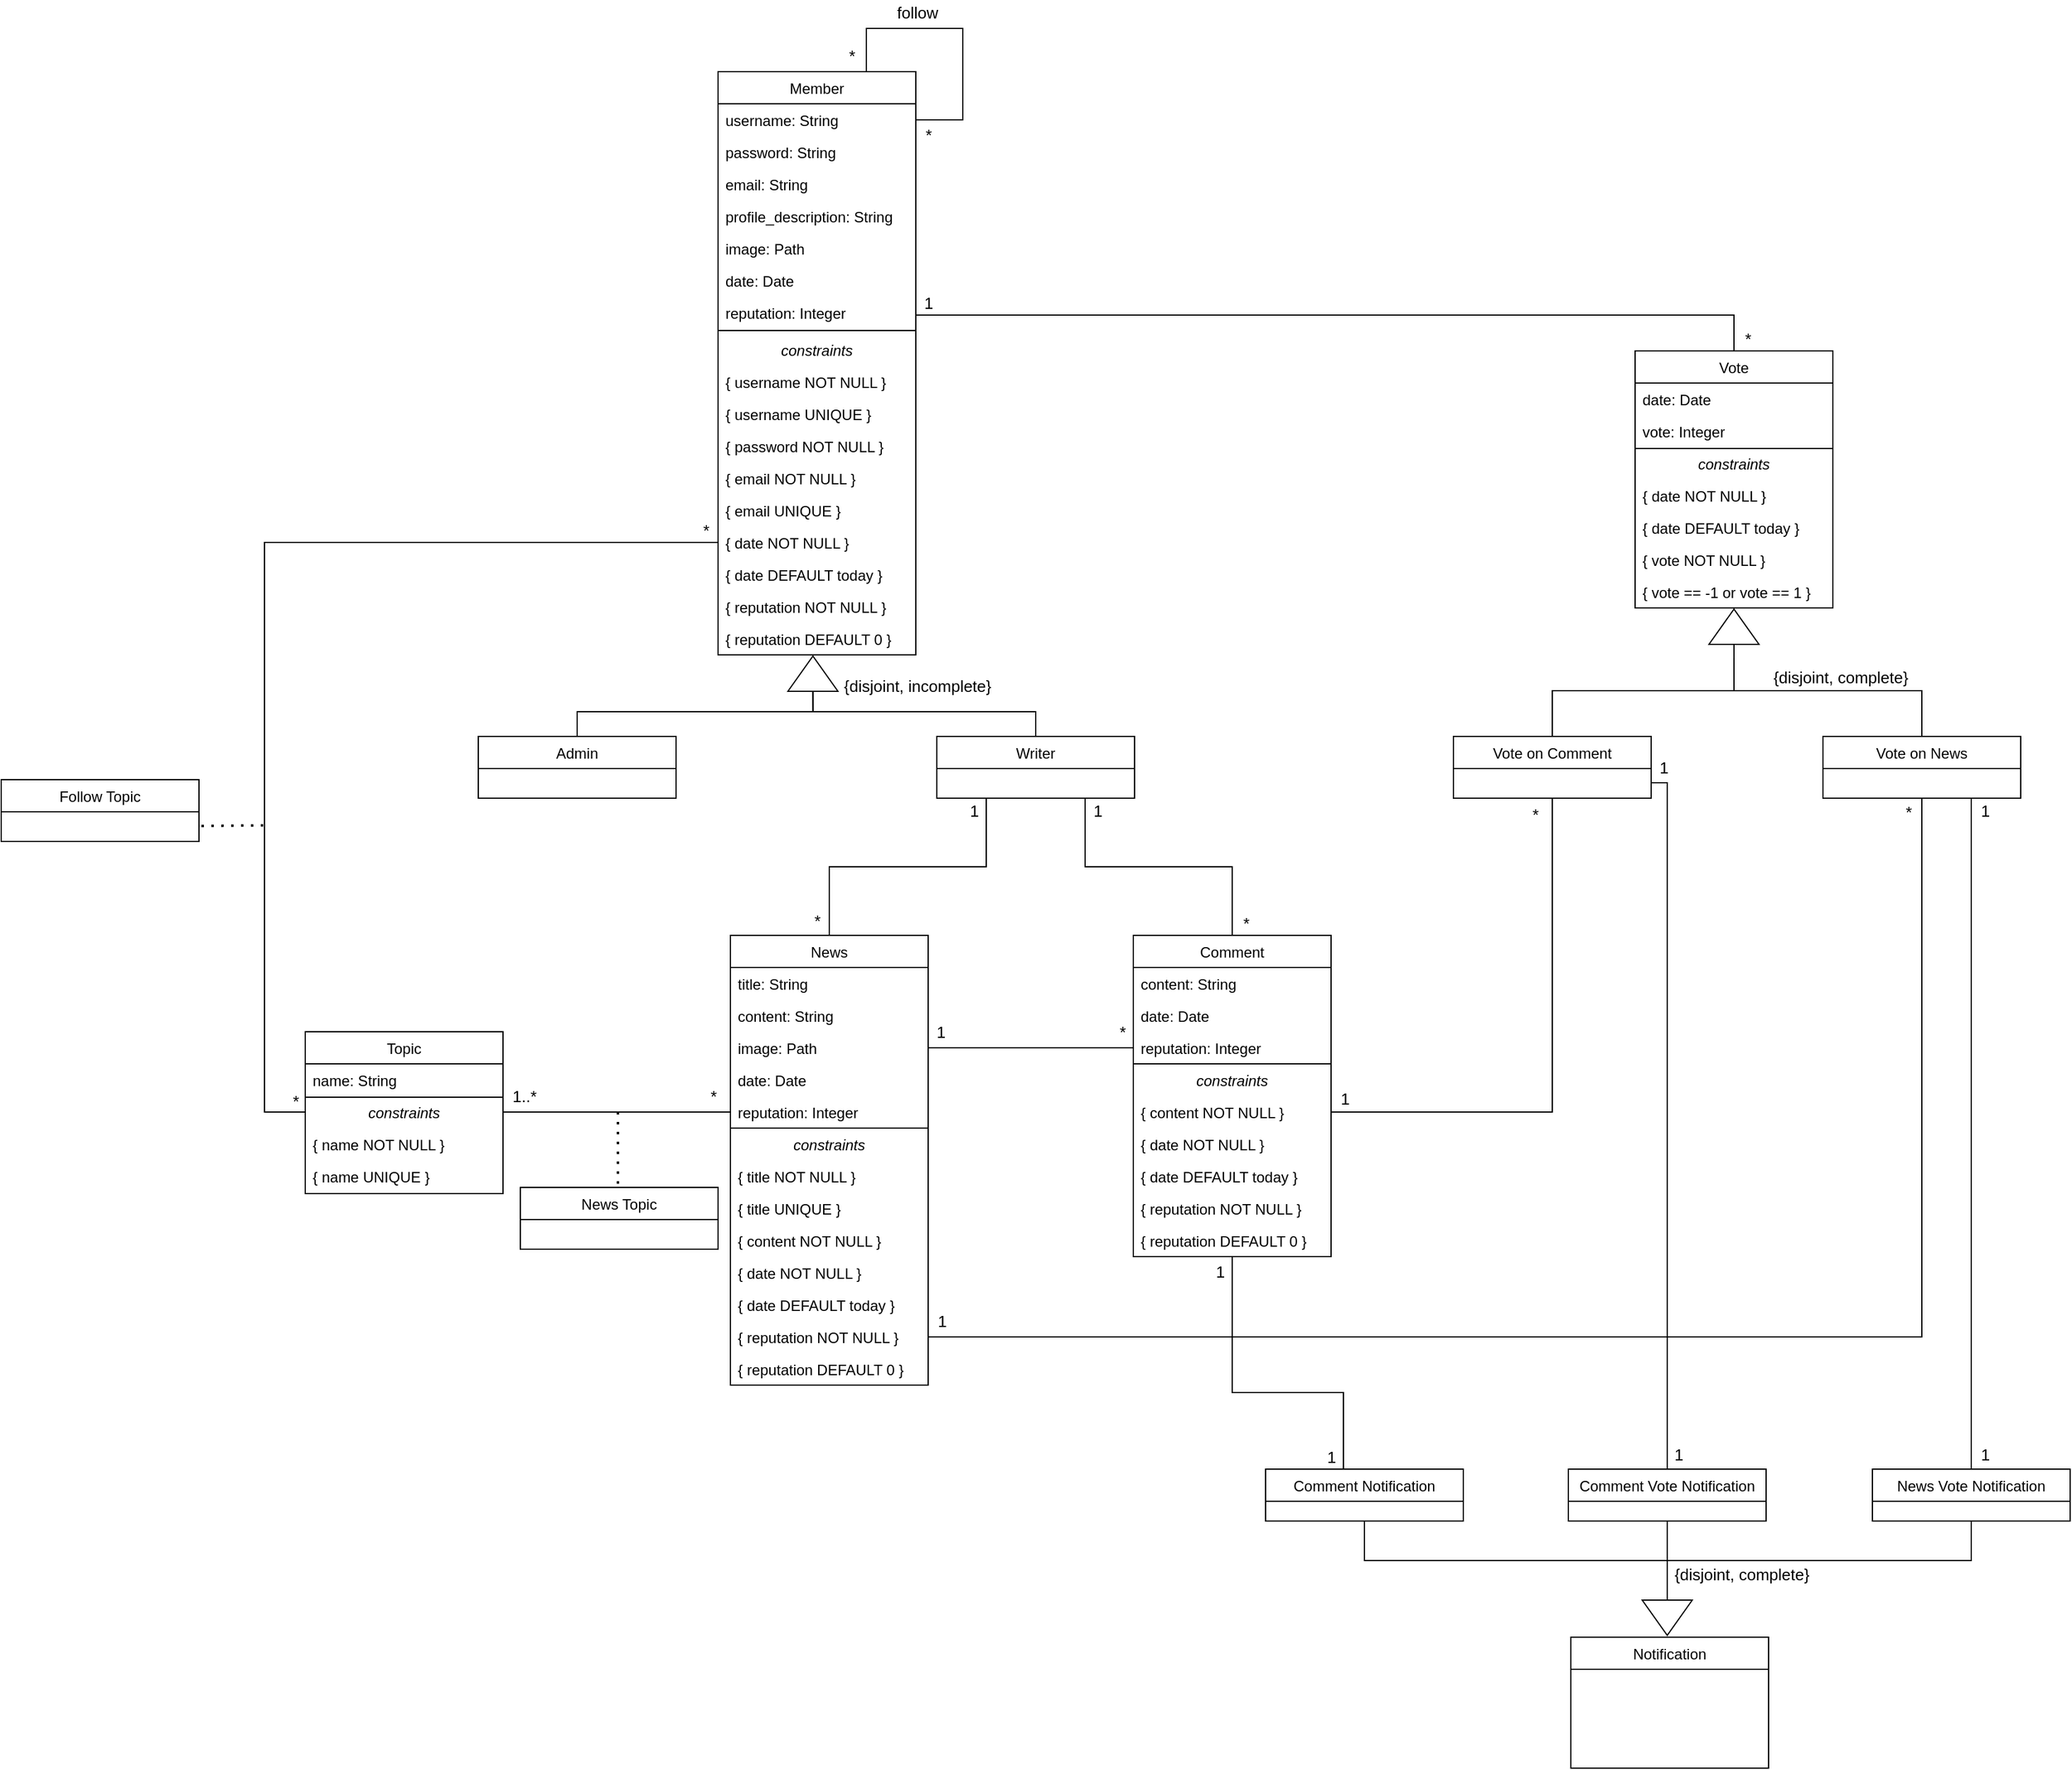 <mxfile version="15.8.7" type="device"><diagram id="C5RBs43oDa-KdzZeNtuy" name="Page-1"><mxGraphModel dx="1883" dy="1227" grid="0" gridSize="10" guides="1" tooltips="1" connect="1" arrows="1" fold="1" page="0" pageScale="1" pageWidth="827" pageHeight="1169" math="0" shadow="0"><root><mxCell id="WIyWlLk6GJQsqaUBKTNV-0"/><mxCell id="WIyWlLk6GJQsqaUBKTNV-1" parent="WIyWlLk6GJQsqaUBKTNV-0"/><mxCell id="EMIGe7IVR4AtZbtz9T7F-76" style="edgeStyle=orthogonalEdgeStyle;rounded=0;orthogonalLoop=1;jettySize=auto;html=1;entryX=0;entryY=0.5;entryDx=0;entryDy=0;fontSize=12;endArrow=none;endFill=0;exitX=1;exitY=0.5;exitDx=0;exitDy=0;" parent="WIyWlLk6GJQsqaUBKTNV-1" source="42" target="16" edge="1"><mxGeometry relative="1" as="geometry"/></mxCell><mxCell id="zkfFHV4jXpPFQw0GAbJ--6" value="News" style="swimlane;fontStyle=0;align=center;verticalAlign=top;childLayout=stackLayout;horizontal=1;startSize=26;horizontalStack=0;resizeParent=1;resizeLast=0;collapsible=1;marginBottom=0;rounded=0;shadow=0;strokeWidth=1;" parent="WIyWlLk6GJQsqaUBKTNV-1" vertex="1"><mxGeometry x="343" y="610" width="160" height="364" as="geometry"><mxRectangle x="130" y="380" width="160" height="26" as="alternateBounds"/></mxGeometry></mxCell><mxCell id="zkfFHV4jXpPFQw0GAbJ--7" value="title: String  " style="text;align=left;verticalAlign=top;spacingLeft=4;spacingRight=4;overflow=hidden;rotatable=0;points=[[0,0.5],[1,0.5]];portConstraint=eastwest;" parent="zkfFHV4jXpPFQw0GAbJ--6" vertex="1"><mxGeometry y="26" width="160" height="26" as="geometry"/></mxCell><mxCell id="35" value="content: String" style="text;align=left;verticalAlign=top;spacingLeft=4;spacingRight=4;overflow=hidden;rotatable=0;points=[[0,0.5],[1,0.5]];portConstraint=eastwest;rounded=0;shadow=0;html=0;" parent="zkfFHV4jXpPFQw0GAbJ--6" vertex="1"><mxGeometry y="52" width="160" height="26" as="geometry"/></mxCell><mxCell id="42" value="image: Path" style="text;align=left;verticalAlign=top;spacingLeft=4;spacingRight=4;overflow=hidden;rotatable=0;points=[[0,0.5],[1,0.5]];portConstraint=eastwest;rounded=0;shadow=0;html=0;" parent="zkfFHV4jXpPFQw0GAbJ--6" vertex="1"><mxGeometry y="78" width="160" height="26" as="geometry"/></mxCell><mxCell id="56" value="date: Date" style="text;align=left;verticalAlign=top;spacingLeft=4;spacingRight=4;overflow=hidden;rotatable=0;points=[[0,0.5],[1,0.5]];portConstraint=eastwest;rounded=0;shadow=0;html=0;" parent="zkfFHV4jXpPFQw0GAbJ--6" vertex="1"><mxGeometry y="104" width="160" height="26" as="geometry"/></mxCell><mxCell id="EMIGe7IVR4AtZbtz9T7F-78" value="reputation: Integer" style="text;align=left;verticalAlign=top;spacingLeft=4;spacingRight=4;overflow=hidden;rotatable=0;points=[[0,0.5],[1,0.5]];portConstraint=eastwest;rounded=0;shadow=0;html=0;" parent="zkfFHV4jXpPFQw0GAbJ--6" vertex="1"><mxGeometry y="130" width="160" height="26" as="geometry"/></mxCell><mxCell id="O-r6CoKj9KnV1ULViOBt-98" value="" style="endArrow=none;html=1;rounded=0;exitX=0.981;exitY=1.333;exitDx=0;exitDy=0;exitPerimeter=0;" parent="zkfFHV4jXpPFQw0GAbJ--6" edge="1"><mxGeometry width="50" height="50" relative="1" as="geometry"><mxPoint x="159.96" y="156" as="sourcePoint"/><mxPoint y="156.01" as="targetPoint"/></mxGeometry></mxCell><mxCell id="O-r6CoKj9KnV1ULViOBt-90" value="constraints" style="text;align=center;verticalAlign=top;spacingLeft=4;spacingRight=4;overflow=hidden;rotatable=0;points=[[0,0.5],[1,0.5]];portConstraint=eastwest;fontStyle=2" parent="zkfFHV4jXpPFQw0GAbJ--6" vertex="1"><mxGeometry y="156" width="160" height="26" as="geometry"/></mxCell><mxCell id="O-r6CoKj9KnV1ULViOBt-92" value="{ title NOT NULL }" style="text;align=left;verticalAlign=top;spacingLeft=4;spacingRight=4;overflow=hidden;rotatable=0;points=[[0,0.5],[1,0.5]];portConstraint=eastwest;" parent="zkfFHV4jXpPFQw0GAbJ--6" vertex="1"><mxGeometry y="182" width="160" height="26" as="geometry"/></mxCell><mxCell id="qIDtLMCzQYTJgWSDfrKI-78" value="{ title UNIQUE }" style="text;align=left;verticalAlign=top;spacingLeft=4;spacingRight=4;overflow=hidden;rotatable=0;points=[[0,0.5],[1,0.5]];portConstraint=eastwest;" parent="zkfFHV4jXpPFQw0GAbJ--6" vertex="1"><mxGeometry y="208" width="160" height="26" as="geometry"/></mxCell><mxCell id="O-r6CoKj9KnV1ULViOBt-93" value="{ content NOT NULL }" style="text;align=left;verticalAlign=top;spacingLeft=4;spacingRight=4;overflow=hidden;rotatable=0;points=[[0,0.5],[1,0.5]];portConstraint=eastwest;" parent="zkfFHV4jXpPFQw0GAbJ--6" vertex="1"><mxGeometry y="234" width="160" height="26" as="geometry"/></mxCell><mxCell id="O-r6CoKj9KnV1ULViOBt-94" value="{ date NOT NULL }" style="text;align=left;verticalAlign=top;spacingLeft=4;spacingRight=4;overflow=hidden;rotatable=0;points=[[0,0.5],[1,0.5]];portConstraint=eastwest;" parent="zkfFHV4jXpPFQw0GAbJ--6" vertex="1"><mxGeometry y="260" width="160" height="26" as="geometry"/></mxCell><mxCell id="O-r6CoKj9KnV1ULViOBt-95" value="{ date DEFAULT today }" style="text;align=left;verticalAlign=top;spacingLeft=4;spacingRight=4;overflow=hidden;rotatable=0;points=[[0,0.5],[1,0.5]];portConstraint=eastwest;" parent="zkfFHV4jXpPFQw0GAbJ--6" vertex="1"><mxGeometry y="286" width="160" height="26" as="geometry"/></mxCell><mxCell id="O-r6CoKj9KnV1ULViOBt-96" value="{ reputation NOT NULL }" style="text;align=left;verticalAlign=top;spacingLeft=4;spacingRight=4;overflow=hidden;rotatable=0;points=[[0,0.5],[1,0.5]];portConstraint=eastwest;" parent="zkfFHV4jXpPFQw0GAbJ--6" vertex="1"><mxGeometry y="312" width="160" height="26" as="geometry"/></mxCell><mxCell id="O-r6CoKj9KnV1ULViOBt-97" value="{ reputation DEFAULT 0 }" style="text;align=left;verticalAlign=top;spacingLeft=4;spacingRight=4;overflow=hidden;rotatable=0;points=[[0,0.5],[1,0.5]];portConstraint=eastwest;" parent="zkfFHV4jXpPFQw0GAbJ--6" vertex="1"><mxGeometry y="338" width="160" height="26" as="geometry"/></mxCell><mxCell id="zkfFHV4jXpPFQw0GAbJ--13" value="Topic" style="swimlane;fontStyle=0;align=center;verticalAlign=top;childLayout=stackLayout;horizontal=1;startSize=26;horizontalStack=0;resizeParent=1;resizeLast=0;collapsible=1;marginBottom=0;rounded=0;shadow=0;strokeWidth=1;" parent="WIyWlLk6GJQsqaUBKTNV-1" vertex="1"><mxGeometry x="-1" y="688" width="160" height="131" as="geometry"><mxRectangle x="340" y="380" width="170" height="26" as="alternateBounds"/></mxGeometry></mxCell><mxCell id="zkfFHV4jXpPFQw0GAbJ--14" value="name: String" style="text;align=left;verticalAlign=top;spacingLeft=4;spacingRight=4;overflow=hidden;rotatable=0;points=[[0,0.5],[1,0.5]];portConstraint=eastwest;" parent="zkfFHV4jXpPFQw0GAbJ--13" vertex="1"><mxGeometry y="26" width="160" height="26" as="geometry"/></mxCell><mxCell id="O-r6CoKj9KnV1ULViOBt-76" value="" style="endArrow=none;html=1;rounded=0;" parent="zkfFHV4jXpPFQw0GAbJ--13" edge="1"><mxGeometry width="50" height="50" relative="1" as="geometry"><mxPoint x="160" y="53" as="sourcePoint"/><mxPoint y="53" as="targetPoint"/></mxGeometry></mxCell><mxCell id="O-r6CoKj9KnV1ULViOBt-77" value="constraints" style="text;align=center;verticalAlign=top;spacingLeft=4;spacingRight=4;overflow=hidden;rotatable=0;points=[[0,0.5],[1,0.5]];portConstraint=eastwest;fontStyle=2" parent="zkfFHV4jXpPFQw0GAbJ--13" vertex="1"><mxGeometry y="52" width="160" height="26" as="geometry"/></mxCell><mxCell id="O-r6CoKj9KnV1ULViOBt-78" value="{ name NOT NULL }" style="text;align=left;verticalAlign=top;spacingLeft=4;spacingRight=4;overflow=hidden;rotatable=0;points=[[0,0.5],[1,0.5]];portConstraint=eastwest;" parent="zkfFHV4jXpPFQw0GAbJ--13" vertex="1"><mxGeometry y="78" width="160" height="26" as="geometry"/></mxCell><mxCell id="qIDtLMCzQYTJgWSDfrKI-77" value="{ name UNIQUE }" style="text;align=left;verticalAlign=top;spacingLeft=4;spacingRight=4;overflow=hidden;rotatable=0;points=[[0,0.5],[1,0.5]];portConstraint=eastwest;" parent="zkfFHV4jXpPFQw0GAbJ--13" vertex="1"><mxGeometry y="104" width="160" height="26" as="geometry"/></mxCell><mxCell id="mHGz08j5YOYmGPqh63OJ-71" style="edgeStyle=orthogonalEdgeStyle;rounded=0;orthogonalLoop=1;jettySize=auto;html=1;entryX=0.5;entryY=0;entryDx=0;entryDy=0;endArrow=none;endFill=0;endSize=10;" edge="1" parent="WIyWlLk6GJQsqaUBKTNV-1" source="zkfFHV4jXpPFQw0GAbJ--17" target="rFQBCW5_1jNLzhwpW3kk-74"><mxGeometry relative="1" as="geometry"><Array as="points"><mxPoint x="749" y="980"/><mxPoint x="839" y="980"/></Array></mxGeometry></mxCell><mxCell id="zkfFHV4jXpPFQw0GAbJ--17" value="Comment" style="swimlane;fontStyle=0;align=center;verticalAlign=top;childLayout=stackLayout;horizontal=1;startSize=26;horizontalStack=0;resizeParent=1;resizeLast=0;collapsible=1;marginBottom=0;rounded=0;shadow=0;strokeWidth=1;" parent="WIyWlLk6GJQsqaUBKTNV-1" vertex="1"><mxGeometry x="669" y="610" width="160" height="260" as="geometry"><mxRectangle x="550" y="140" width="160" height="26" as="alternateBounds"/></mxGeometry></mxCell><mxCell id="43" value="content: String" style="text;align=left;verticalAlign=top;spacingLeft=4;spacingRight=4;overflow=hidden;rotatable=0;points=[[0,0.5],[1,0.5]];portConstraint=eastwest;rounded=0;shadow=0;html=0;" parent="zkfFHV4jXpPFQw0GAbJ--17" vertex="1"><mxGeometry y="26" width="160" height="26" as="geometry"/></mxCell><mxCell id="57" value="date: Date" style="text;align=left;verticalAlign=top;spacingLeft=4;spacingRight=4;overflow=hidden;rotatable=0;points=[[0,0.5],[1,0.5]];portConstraint=eastwest;rounded=0;shadow=0;html=0;" parent="zkfFHV4jXpPFQw0GAbJ--17" vertex="1"><mxGeometry y="52" width="160" height="26" as="geometry"/></mxCell><mxCell id="16" value="reputation: Integer" style="text;align=left;verticalAlign=top;spacingLeft=4;spacingRight=4;overflow=hidden;rotatable=0;points=[[0,0.5],[1,0.5]];portConstraint=eastwest;rounded=0;shadow=0;html=0;" parent="zkfFHV4jXpPFQw0GAbJ--17" vertex="1"><mxGeometry y="78" width="160" height="26" as="geometry"/></mxCell><mxCell id="O-r6CoKj9KnV1ULViOBt-99" value="" style="endArrow=none;html=1;rounded=0;exitX=0.981;exitY=1.333;exitDx=0;exitDy=0;exitPerimeter=0;" parent="zkfFHV4jXpPFQw0GAbJ--17" edge="1"><mxGeometry width="50" height="50" relative="1" as="geometry"><mxPoint x="160" y="104" as="sourcePoint"/><mxPoint x="0.04" y="104.01" as="targetPoint"/></mxGeometry></mxCell><mxCell id="O-r6CoKj9KnV1ULViOBt-100" value="constraints" style="text;align=center;verticalAlign=top;spacingLeft=4;spacingRight=4;overflow=hidden;rotatable=0;points=[[0,0.5],[1,0.5]];portConstraint=eastwest;fontStyle=2" parent="zkfFHV4jXpPFQw0GAbJ--17" vertex="1"><mxGeometry y="104" width="160" height="26" as="geometry"/></mxCell><mxCell id="O-r6CoKj9KnV1ULViOBt-101" value="{ content NOT NULL }" style="text;align=left;verticalAlign=top;spacingLeft=4;spacingRight=4;overflow=hidden;rotatable=0;points=[[0,0.5],[1,0.5]];portConstraint=eastwest;" parent="zkfFHV4jXpPFQw0GAbJ--17" vertex="1"><mxGeometry y="130" width="160" height="26" as="geometry"/></mxCell><mxCell id="O-r6CoKj9KnV1ULViOBt-102" value="{ date NOT NULL }" style="text;align=left;verticalAlign=top;spacingLeft=4;spacingRight=4;overflow=hidden;rotatable=0;points=[[0,0.5],[1,0.5]];portConstraint=eastwest;" parent="zkfFHV4jXpPFQw0GAbJ--17" vertex="1"><mxGeometry y="156" width="160" height="26" as="geometry"/></mxCell><mxCell id="O-r6CoKj9KnV1ULViOBt-103" value="{ date DEFAULT today }" style="text;align=left;verticalAlign=top;spacingLeft=4;spacingRight=4;overflow=hidden;rotatable=0;points=[[0,0.5],[1,0.5]];portConstraint=eastwest;" parent="zkfFHV4jXpPFQw0GAbJ--17" vertex="1"><mxGeometry y="182" width="160" height="26" as="geometry"/></mxCell><mxCell id="O-r6CoKj9KnV1ULViOBt-104" value="{ reputation NOT NULL }" style="text;align=left;verticalAlign=top;spacingLeft=4;spacingRight=4;overflow=hidden;rotatable=0;points=[[0,0.5],[1,0.5]];portConstraint=eastwest;" parent="zkfFHV4jXpPFQw0GAbJ--17" vertex="1"><mxGeometry y="208" width="160" height="26" as="geometry"/></mxCell><mxCell id="O-r6CoKj9KnV1ULViOBt-105" value="{ reputation DEFAULT 0 }" style="text;align=left;verticalAlign=top;spacingLeft=4;spacingRight=4;overflow=hidden;rotatable=0;points=[[0,0.5],[1,0.5]];portConstraint=eastwest;" parent="zkfFHV4jXpPFQw0GAbJ--17" vertex="1"><mxGeometry y="234" width="160" height="26" as="geometry"/></mxCell><mxCell id="qIDtLMCzQYTJgWSDfrKI-81" style="edgeStyle=orthogonalEdgeStyle;rounded=0;orthogonalLoop=1;jettySize=auto;html=1;endArrow=none;endFill=0;endSize=10;exitX=0;exitY=0.5;exitDx=0;exitDy=0;entryX=0;entryY=0.5;entryDx=0;entryDy=0;" parent="WIyWlLk6GJQsqaUBKTNV-1" source="N9mMwYl34FmuEgvuY14o-112" target="O-r6CoKj9KnV1ULViOBt-77" edge="1"><mxGeometry relative="1" as="geometry"><mxPoint x="29" y="753" as="targetPoint"/><Array as="points"><mxPoint x="-34" y="292"/><mxPoint x="-34" y="753"/></Array></mxGeometry></mxCell><mxCell id="jcC6YEZUB09VH8ILEfJ_-75" style="edgeStyle=orthogonalEdgeStyle;rounded=0;orthogonalLoop=1;jettySize=auto;html=1;entryX=0.5;entryY=0;entryDx=0;entryDy=0;endArrow=none;endFill=0;endSize=10;exitX=1;exitY=0.5;exitDx=0;exitDy=0;" parent="WIyWlLk6GJQsqaUBKTNV-1" source="39" target="jcC6YEZUB09VH8ILEfJ_-76" edge="1"><mxGeometry relative="1" as="geometry"/></mxCell><mxCell id="w5eAnk9Hp9Jk1nHgpl-_-3" value="Member" style="swimlane;fontStyle=0;align=center;verticalAlign=top;childLayout=stackLayout;horizontal=1;startSize=26;horizontalStack=0;resizeParent=1;resizeLast=0;collapsible=1;marginBottom=0;rounded=0;shadow=0;strokeWidth=1;" parent="WIyWlLk6GJQsqaUBKTNV-1" vertex="1"><mxGeometry x="333" y="-89" width="160" height="472" as="geometry"><mxRectangle x="230" y="140" width="160" height="26" as="alternateBounds"/></mxGeometry></mxCell><mxCell id="w5eAnk9Hp9Jk1nHgpl-_-4" value="username: String" style="text;align=left;verticalAlign=top;spacingLeft=4;spacingRight=4;overflow=hidden;rotatable=0;points=[[0,0.5],[1,0.5]];portConstraint=eastwest;" parent="w5eAnk9Hp9Jk1nHgpl-_-3" vertex="1"><mxGeometry y="26" width="160" height="26" as="geometry"/></mxCell><mxCell id="w5eAnk9Hp9Jk1nHgpl-_-5" value="password: String" style="text;align=left;verticalAlign=top;spacingLeft=4;spacingRight=4;overflow=hidden;rotatable=0;points=[[0,0.5],[1,0.5]];portConstraint=eastwest;rounded=0;shadow=0;html=0;" parent="w5eAnk9Hp9Jk1nHgpl-_-3" vertex="1"><mxGeometry y="52" width="160" height="26" as="geometry"/></mxCell><mxCell id="36" value="email: String" style="text;align=left;verticalAlign=top;spacingLeft=4;spacingRight=4;overflow=hidden;rotatable=0;points=[[0,0.5],[1,0.5]];portConstraint=eastwest;rounded=0;shadow=0;html=0;" parent="w5eAnk9Hp9Jk1nHgpl-_-3" vertex="1"><mxGeometry y="78" width="160" height="26" as="geometry"/></mxCell><mxCell id="38" value="profile_description: String" style="text;align=left;verticalAlign=top;spacingLeft=4;spacingRight=4;overflow=hidden;rotatable=0;points=[[0,0.5],[1,0.5]];portConstraint=eastwest;rounded=0;shadow=0;html=0;" parent="w5eAnk9Hp9Jk1nHgpl-_-3" vertex="1"><mxGeometry y="104" width="160" height="26" as="geometry"/></mxCell><mxCell id="N9mMwYl34FmuEgvuY14o-110" value="image: Path" style="text;align=left;verticalAlign=top;spacingLeft=4;spacingRight=4;overflow=hidden;rotatable=0;points=[[0,0.5],[1,0.5]];portConstraint=eastwest;rounded=0;shadow=0;html=0;" parent="w5eAnk9Hp9Jk1nHgpl-_-3" vertex="1"><mxGeometry y="130" width="160" height="26" as="geometry"/></mxCell><mxCell id="N9mMwYl34FmuEgvuY14o-111" value="date: Date" style="text;align=left;verticalAlign=top;spacingLeft=4;spacingRight=4;overflow=hidden;rotatable=0;points=[[0,0.5],[1,0.5]];portConstraint=eastwest;rounded=0;shadow=0;html=0;" parent="w5eAnk9Hp9Jk1nHgpl-_-3" vertex="1"><mxGeometry y="156" width="160" height="26" as="geometry"/></mxCell><mxCell id="39" value="reputation: Integer" style="text;align=left;verticalAlign=top;spacingLeft=4;spacingRight=4;overflow=hidden;rotatable=0;points=[[0,0.5],[1,0.5]];portConstraint=eastwest;rounded=0;shadow=0;html=0;" parent="w5eAnk9Hp9Jk1nHgpl-_-3" vertex="1"><mxGeometry y="182" width="160" height="30" as="geometry"/></mxCell><mxCell id="O-r6CoKj9KnV1ULViOBt-79" value="" style="endArrow=none;html=1;rounded=0;exitX=0.981;exitY=1.333;exitDx=0;exitDy=0;exitPerimeter=0;" parent="w5eAnk9Hp9Jk1nHgpl-_-3" edge="1"><mxGeometry width="50" height="50" relative="1" as="geometry"><mxPoint x="160.0" y="209.5" as="sourcePoint"/><mxPoint x="0.04" y="209.51" as="targetPoint"/></mxGeometry></mxCell><mxCell id="O-r6CoKj9KnV1ULViOBt-81" value="constraints" style="text;align=center;verticalAlign=top;spacingLeft=4;spacingRight=4;overflow=hidden;rotatable=0;points=[[0,0.5],[1,0.5]];portConstraint=eastwest;fontStyle=2" parent="w5eAnk9Hp9Jk1nHgpl-_-3" vertex="1"><mxGeometry y="212" width="160" height="26" as="geometry"/></mxCell><mxCell id="O-r6CoKj9KnV1ULViOBt-82" value="{ username NOT NULL }" style="text;align=left;verticalAlign=top;spacingLeft=4;spacingRight=4;overflow=hidden;rotatable=0;points=[[0,0.5],[1,0.5]];portConstraint=eastwest;" parent="w5eAnk9Hp9Jk1nHgpl-_-3" vertex="1"><mxGeometry y="238" width="160" height="26" as="geometry"/></mxCell><mxCell id="qIDtLMCzQYTJgWSDfrKI-75" value="{ username UNIQUE }" style="text;align=left;verticalAlign=top;spacingLeft=4;spacingRight=4;overflow=hidden;rotatable=0;points=[[0,0.5],[1,0.5]];portConstraint=eastwest;" parent="w5eAnk9Hp9Jk1nHgpl-_-3" vertex="1"><mxGeometry y="264" width="160" height="26" as="geometry"/></mxCell><mxCell id="O-r6CoKj9KnV1ULViOBt-83" value="{ password NOT NULL }" style="text;align=left;verticalAlign=top;spacingLeft=4;spacingRight=4;overflow=hidden;rotatable=0;points=[[0,0.5],[1,0.5]];portConstraint=eastwest;" parent="w5eAnk9Hp9Jk1nHgpl-_-3" vertex="1"><mxGeometry y="290" width="160" height="26" as="geometry"/></mxCell><mxCell id="O-r6CoKj9KnV1ULViOBt-84" value="{ email NOT NULL }" style="text;align=left;verticalAlign=top;spacingLeft=4;spacingRight=4;overflow=hidden;rotatable=0;points=[[0,0.5],[1,0.5]];portConstraint=eastwest;" parent="w5eAnk9Hp9Jk1nHgpl-_-3" vertex="1"><mxGeometry y="316" width="160" height="26" as="geometry"/></mxCell><mxCell id="qIDtLMCzQYTJgWSDfrKI-76" value="{ email UNIQUE }" style="text;align=left;verticalAlign=top;spacingLeft=4;spacingRight=4;overflow=hidden;rotatable=0;points=[[0,0.5],[1,0.5]];portConstraint=eastwest;" parent="w5eAnk9Hp9Jk1nHgpl-_-3" vertex="1"><mxGeometry y="342" width="160" height="26" as="geometry"/></mxCell><mxCell id="N9mMwYl34FmuEgvuY14o-112" value="{ date NOT NULL }" style="text;align=left;verticalAlign=top;spacingLeft=4;spacingRight=4;overflow=hidden;rotatable=0;points=[[0,0.5],[1,0.5]];portConstraint=eastwest;" parent="w5eAnk9Hp9Jk1nHgpl-_-3" vertex="1"><mxGeometry y="368" width="160" height="26" as="geometry"/></mxCell><mxCell id="N9mMwYl34FmuEgvuY14o-113" value="{ date DEFAULT today }" style="text;align=left;verticalAlign=top;spacingLeft=4;spacingRight=4;overflow=hidden;rotatable=0;points=[[0,0.5],[1,0.5]];portConstraint=eastwest;" parent="w5eAnk9Hp9Jk1nHgpl-_-3" vertex="1"><mxGeometry y="394" width="160" height="26" as="geometry"/></mxCell><mxCell id="O-r6CoKj9KnV1ULViOBt-85" value="{ reputation NOT NULL }" style="text;align=left;verticalAlign=top;spacingLeft=4;spacingRight=4;overflow=hidden;rotatable=0;points=[[0,0.5],[1,0.5]];portConstraint=eastwest;" parent="w5eAnk9Hp9Jk1nHgpl-_-3" vertex="1"><mxGeometry y="420" width="160" height="26" as="geometry"/></mxCell><mxCell id="O-r6CoKj9KnV1ULViOBt-88" value="{ reputation DEFAULT 0 }" style="text;align=left;verticalAlign=top;spacingLeft=4;spacingRight=4;overflow=hidden;rotatable=0;points=[[0,0.5],[1,0.5]];portConstraint=eastwest;" parent="w5eAnk9Hp9Jk1nHgpl-_-3" vertex="1"><mxGeometry y="446" width="160" height="26" as="geometry"/></mxCell><mxCell id="qIDtLMCzQYTJgWSDfrKI-86" style="edgeStyle=orthogonalEdgeStyle;rounded=0;orthogonalLoop=1;jettySize=auto;html=1;endArrow=none;endFill=0;endSize=10;entryX=0.75;entryY=0;entryDx=0;entryDy=0;exitX=1;exitY=0.5;exitDx=0;exitDy=0;" parent="w5eAnk9Hp9Jk1nHgpl-_-3" source="w5eAnk9Hp9Jk1nHgpl-_-4" target="w5eAnk9Hp9Jk1nHgpl-_-3" edge="1"><mxGeometry relative="1" as="geometry"><mxPoint x="161" y="59.2" as="targetPoint"/><Array as="points"><mxPoint x="198" y="39"/><mxPoint x="198" y="-35"/><mxPoint x="120" y="-35"/></Array></mxGeometry></mxCell><mxCell id="EMIGe7IVR4AtZbtz9T7F-80" style="edgeStyle=orthogonalEdgeStyle;rounded=0;orthogonalLoop=1;jettySize=auto;html=1;entryX=0;entryY=0.5;entryDx=0;entryDy=0;fontSize=13;endArrow=none;endFill=0;exitX=0.5;exitY=0;exitDx=0;exitDy=0;" parent="WIyWlLk6GJQsqaUBKTNV-1" source="17" target="EMIGe7IVR4AtZbtz9T7F-79" edge="1"><mxGeometry relative="1" as="geometry"><Array as="points"><mxPoint x="219" y="429"/><mxPoint x="410" y="429"/></Array></mxGeometry></mxCell><mxCell id="17" value="Admin" style="swimlane;fontStyle=0;align=center;verticalAlign=top;childLayout=stackLayout;horizontal=1;startSize=26;horizontalStack=0;resizeParent=1;resizeLast=0;collapsible=1;marginBottom=0;rounded=0;shadow=0;strokeWidth=1;" parent="WIyWlLk6GJQsqaUBKTNV-1" vertex="1"><mxGeometry x="139" y="449" width="160" height="50" as="geometry"><mxRectangle x="230" y="140" width="160" height="26" as="alternateBounds"/></mxGeometry></mxCell><mxCell id="26" style="edgeStyle=orthogonalEdgeStyle;rounded=0;orthogonalLoop=1;jettySize=auto;html=1;exitX=0.25;exitY=1;exitDx=0;exitDy=0;entryX=0.5;entryY=0;entryDx=0;entryDy=0;endArrow=none;endFill=0;" parent="WIyWlLk6GJQsqaUBKTNV-1" source="21" target="zkfFHV4jXpPFQw0GAbJ--6" edge="1"><mxGeometry relative="1" as="geometry"/></mxCell><mxCell id="29" style="edgeStyle=orthogonalEdgeStyle;rounded=0;orthogonalLoop=1;jettySize=auto;html=1;exitX=0.75;exitY=1;exitDx=0;exitDy=0;entryX=0.5;entryY=0;entryDx=0;entryDy=0;endArrow=none;endFill=0;endSize=10;" parent="WIyWlLk6GJQsqaUBKTNV-1" source="21" target="zkfFHV4jXpPFQw0GAbJ--17" edge="1"><mxGeometry relative="1" as="geometry"/></mxCell><mxCell id="EMIGe7IVR4AtZbtz9T7F-81" style="edgeStyle=orthogonalEdgeStyle;rounded=0;orthogonalLoop=1;jettySize=auto;html=1;entryX=0;entryY=0.5;entryDx=0;entryDy=0;fontSize=13;endArrow=none;endFill=0;exitX=0.5;exitY=0;exitDx=0;exitDy=0;" parent="WIyWlLk6GJQsqaUBKTNV-1" source="21" target="EMIGe7IVR4AtZbtz9T7F-79" edge="1"><mxGeometry relative="1" as="geometry"><Array as="points"><mxPoint x="590" y="429"/><mxPoint x="410" y="429"/></Array></mxGeometry></mxCell><mxCell id="21" value="Writer" style="swimlane;fontStyle=0;align=center;verticalAlign=top;childLayout=stackLayout;horizontal=1;startSize=26;horizontalStack=0;resizeParent=1;resizeLast=0;collapsible=1;marginBottom=0;rounded=0;shadow=0;strokeWidth=1;" parent="WIyWlLk6GJQsqaUBKTNV-1" vertex="1"><mxGeometry x="510" y="449" width="160" height="50" as="geometry"><mxRectangle x="230" y="140" width="160" height="26" as="alternateBounds"/></mxGeometry></mxCell><mxCell id="31" style="edgeStyle=orthogonalEdgeStyle;rounded=0;orthogonalLoop=1;jettySize=auto;html=1;endArrow=none;endFill=0;endSize=10;entryX=0;entryY=0.5;entryDx=0;entryDy=0;exitX=1;exitY=0.5;exitDx=0;exitDy=0;" parent="WIyWlLk6GJQsqaUBKTNV-1" source="O-r6CoKj9KnV1ULViOBt-77" target="EMIGe7IVR4AtZbtz9T7F-78" edge="1"><mxGeometry relative="1" as="geometry"><mxPoint x="343" y="738" as="targetPoint"/><Array as="points"><mxPoint x="189" y="753"/></Array><mxPoint x="189" y="753" as="sourcePoint"/></mxGeometry></mxCell><mxCell id="44" value="&lt;font style=&quot;font-size: 13px;&quot;&gt;1&lt;/font&gt;" style="text;html=1;align=center;verticalAlign=middle;resizable=0;points=[];autosize=1;strokeColor=none;fontSize=13;" parent="WIyWlLk6GJQsqaUBKTNV-1" vertex="1"><mxGeometry x="630" y="499" width="20" height="20" as="geometry"/></mxCell><mxCell id="60" value="&lt;font style=&quot;font-size: 13px;&quot;&gt;*&lt;/font&gt;" style="text;html=1;align=center;verticalAlign=middle;resizable=0;points=[];autosize=1;strokeColor=none;fontSize=13;" parent="WIyWlLk6GJQsqaUBKTNV-1" vertex="1"><mxGeometry x="319" y="730" width="20" height="20" as="geometry"/></mxCell><mxCell id="61" value="&lt;font style=&quot;font-size: 13px;&quot;&gt;1..*&lt;/font&gt;" style="text;html=1;align=center;verticalAlign=middle;resizable=0;points=[];autosize=1;strokeColor=none;fontSize=13;" parent="WIyWlLk6GJQsqaUBKTNV-1" vertex="1"><mxGeometry x="161" y="730" width="30" height="20" as="geometry"/></mxCell><mxCell id="62" value="&lt;font style=&quot;font-size: 13px&quot;&gt;*&lt;/font&gt;" style="text;html=1;align=center;verticalAlign=middle;resizable=0;points=[];autosize=1;strokeColor=none;" parent="WIyWlLk6GJQsqaUBKTNV-1" vertex="1"><mxGeometry x="403" y="588" width="20" height="20" as="geometry"/></mxCell><mxCell id="63" value="&lt;font style=&quot;font-size: 13px;&quot;&gt;1&lt;/font&gt;" style="text;html=1;align=center;verticalAlign=middle;resizable=0;points=[];autosize=1;strokeColor=none;fontSize=13;" parent="WIyWlLk6GJQsqaUBKTNV-1" vertex="1"><mxGeometry x="530" y="499" width="20" height="20" as="geometry"/></mxCell><mxCell id="64" value="&lt;span style=&quot;font-size: 13px;&quot;&gt;*&lt;/span&gt;" style="text;html=1;align=center;verticalAlign=middle;resizable=0;points=[];autosize=1;strokeColor=none;fontSize=13;" parent="WIyWlLk6GJQsqaUBKTNV-1" vertex="1"><mxGeometry x="750" y="590" width="20" height="20" as="geometry"/></mxCell><mxCell id="70" value="&lt;font style=&quot;font-size: 13px;&quot;&gt;1&lt;/font&gt;" style="text;html=1;align=center;verticalAlign=middle;resizable=0;points=[];autosize=1;strokeColor=none;fontSize=13;" parent="WIyWlLk6GJQsqaUBKTNV-1" vertex="1"><mxGeometry x="503" y="678" width="20" height="20" as="geometry"/></mxCell><mxCell id="71" value="&lt;font style=&quot;font-size: 13px;&quot;&gt;*&lt;/font&gt;" style="text;html=1;align=center;verticalAlign=middle;resizable=0;points=[];autosize=1;strokeColor=none;fontSize=13;" parent="WIyWlLk6GJQsqaUBKTNV-1" vertex="1"><mxGeometry x="650" y="678" width="20" height="20" as="geometry"/></mxCell><mxCell id="EMIGe7IVR4AtZbtz9T7F-79" value="" style="triangle;whiteSpace=wrap;html=1;fontSize=13;rotation=-90;" parent="WIyWlLk6GJQsqaUBKTNV-1" vertex="1"><mxGeometry x="395.5" y="378" width="28.5" height="40.5" as="geometry"/></mxCell><mxCell id="EMIGe7IVR4AtZbtz9T7F-82" value="{disjoint, incomplete}" style="text;html=1;align=center;verticalAlign=middle;resizable=0;points=[];autosize=1;strokeColor=none;fillColor=none;fontSize=13;" parent="WIyWlLk6GJQsqaUBKTNV-1" vertex="1"><mxGeometry x="429" y="397.5" width="129" height="20" as="geometry"/></mxCell><mxCell id="jcC6YEZUB09VH8ILEfJ_-88" style="edgeStyle=orthogonalEdgeStyle;rounded=0;orthogonalLoop=1;jettySize=auto;html=1;entryX=1;entryY=0.5;entryDx=0;entryDy=0;endArrow=none;endFill=0;endSize=10;" parent="WIyWlLk6GJQsqaUBKTNV-1" source="N9mMwYl34FmuEgvuY14o-79" target="O-r6CoKj9KnV1ULViOBt-96" edge="1"><mxGeometry relative="1" as="geometry"/></mxCell><mxCell id="mHGz08j5YOYmGPqh63OJ-72" style="edgeStyle=orthogonalEdgeStyle;rounded=0;orthogonalLoop=1;jettySize=auto;html=1;entryX=0.5;entryY=0;entryDx=0;entryDy=0;endArrow=none;endFill=0;endSize=10;exitX=0.75;exitY=1;exitDx=0;exitDy=0;" edge="1" parent="WIyWlLk6GJQsqaUBKTNV-1" source="N9mMwYl34FmuEgvuY14o-79" target="rFQBCW5_1jNLzhwpW3kk-75"><mxGeometry relative="1" as="geometry"/></mxCell><mxCell id="N9mMwYl34FmuEgvuY14o-79" value="Vote on News" style="swimlane;fontStyle=0;align=center;verticalAlign=top;childLayout=stackLayout;horizontal=1;startSize=26;horizontalStack=0;resizeParent=1;resizeLast=0;collapsible=1;marginBottom=0;rounded=0;shadow=0;strokeWidth=1;" parent="WIyWlLk6GJQsqaUBKTNV-1" vertex="1"><mxGeometry x="1227" y="449" width="160" height="50" as="geometry"><mxRectangle x="550" y="140" width="160" height="26" as="alternateBounds"/></mxGeometry></mxCell><mxCell id="N9mMwYl34FmuEgvuY14o-91" value="&lt;span style=&quot;font-size: 13px&quot;&gt;1&lt;/span&gt;" style="text;html=1;align=center;verticalAlign=middle;resizable=0;points=[];autosize=1;strokeColor=none;fontSize=13;" parent="WIyWlLk6GJQsqaUBKTNV-1" vertex="1"><mxGeometry x="494.5" y="88" width="17" height="20" as="geometry"/></mxCell><mxCell id="N9mMwYl34FmuEgvuY14o-92" value="&lt;span style=&quot;font-size: 13px&quot;&gt;1&lt;/span&gt;" style="text;html=1;align=center;verticalAlign=middle;resizable=0;points=[];autosize=1;strokeColor=none;fontSize=13;" parent="WIyWlLk6GJQsqaUBKTNV-1" vertex="1"><mxGeometry x="831" y="732" width="17" height="20" as="geometry"/></mxCell><mxCell id="N9mMwYl34FmuEgvuY14o-95" value="&lt;span style=&quot;font-size: 13px&quot;&gt;1&lt;/span&gt;" style="text;html=1;align=center;verticalAlign=middle;resizable=0;points=[];autosize=1;strokeColor=none;fontSize=13;" parent="WIyWlLk6GJQsqaUBKTNV-1" vertex="1"><mxGeometry x="505" y="912" width="17" height="20" as="geometry"/></mxCell><mxCell id="jcC6YEZUB09VH8ILEfJ_-87" style="edgeStyle=orthogonalEdgeStyle;rounded=0;orthogonalLoop=1;jettySize=auto;html=1;endArrow=none;endFill=0;endSize=10;entryX=1;entryY=0.5;entryDx=0;entryDy=0;" parent="WIyWlLk6GJQsqaUBKTNV-1" source="N9mMwYl34FmuEgvuY14o-96" target="O-r6CoKj9KnV1ULViOBt-101" edge="1"><mxGeometry relative="1" as="geometry"><mxPoint x="869" y="730" as="targetPoint"/></mxGeometry></mxCell><mxCell id="mHGz08j5YOYmGPqh63OJ-73" style="edgeStyle=orthogonalEdgeStyle;rounded=0;orthogonalLoop=1;jettySize=auto;html=1;entryX=0.5;entryY=0;entryDx=0;entryDy=0;endArrow=none;endFill=0;endSize=10;exitX=1;exitY=0.75;exitDx=0;exitDy=0;" edge="1" parent="WIyWlLk6GJQsqaUBKTNV-1" source="N9mMwYl34FmuEgvuY14o-96" target="rFQBCW5_1jNLzhwpW3kk-76"><mxGeometry relative="1" as="geometry"><Array as="points"><mxPoint x="1101" y="486"/></Array></mxGeometry></mxCell><mxCell id="N9mMwYl34FmuEgvuY14o-96" value="Vote on Comment" style="swimlane;fontStyle=0;align=center;verticalAlign=top;childLayout=stackLayout;horizontal=1;startSize=26;horizontalStack=0;resizeParent=1;resizeLast=0;collapsible=1;marginBottom=0;rounded=0;shadow=0;strokeWidth=1;" parent="WIyWlLk6GJQsqaUBKTNV-1" vertex="1"><mxGeometry x="928" y="449" width="160" height="50" as="geometry"><mxRectangle x="550" y="140" width="160" height="26" as="alternateBounds"/></mxGeometry></mxCell><mxCell id="qIDtLMCzQYTJgWSDfrKI-82" value="&lt;font style=&quot;font-size: 13px;&quot;&gt;*&lt;/font&gt;" style="text;html=1;align=center;verticalAlign=middle;resizable=0;points=[];autosize=1;strokeColor=none;fontSize=13;" parent="WIyWlLk6GJQsqaUBKTNV-1" vertex="1"><mxGeometry x="-19" y="734" width="20" height="20" as="geometry"/></mxCell><mxCell id="qIDtLMCzQYTJgWSDfrKI-83" value="&lt;font style=&quot;font-size: 13px;&quot;&gt;*&lt;/font&gt;" style="text;html=1;align=center;verticalAlign=middle;resizable=0;points=[];autosize=1;strokeColor=none;fontSize=13;" parent="WIyWlLk6GJQsqaUBKTNV-1" vertex="1"><mxGeometry x="313" y="272" width="20" height="20" as="geometry"/></mxCell><mxCell id="qIDtLMCzQYTJgWSDfrKI-84" value="" style="endArrow=none;dashed=1;html=1;dashPattern=1 3;strokeWidth=2;rounded=0;endSize=10;entryX=1;entryY=0.75;entryDx=0;entryDy=0;" parent="WIyWlLk6GJQsqaUBKTNV-1" target="qIDtLMCzQYTJgWSDfrKI-85" edge="1"><mxGeometry width="50" height="50" relative="1" as="geometry"><mxPoint x="-35" y="521" as="sourcePoint"/><mxPoint x="-88" y="521" as="targetPoint"/></mxGeometry></mxCell><mxCell id="qIDtLMCzQYTJgWSDfrKI-85" value="Follow Topic" style="swimlane;fontStyle=0;align=center;verticalAlign=top;childLayout=stackLayout;horizontal=1;startSize=26;horizontalStack=0;resizeParent=1;resizeLast=0;collapsible=1;marginBottom=0;rounded=0;shadow=0;strokeWidth=1;" parent="WIyWlLk6GJQsqaUBKTNV-1" vertex="1"><mxGeometry x="-247" y="484" width="160" height="50" as="geometry"><mxRectangle x="230" y="140" width="160" height="26" as="alternateBounds"/></mxGeometry></mxCell><mxCell id="qIDtLMCzQYTJgWSDfrKI-87" value="&lt;span style=&quot;font-size: 13px;&quot;&gt;*&lt;/span&gt;" style="text;html=1;align=center;verticalAlign=middle;resizable=0;points=[];autosize=1;strokeColor=none;fontSize=13;" parent="WIyWlLk6GJQsqaUBKTNV-1" vertex="1"><mxGeometry x="493" y="-48" width="20" height="20" as="geometry"/></mxCell><mxCell id="qIDtLMCzQYTJgWSDfrKI-88" value="&lt;span style=&quot;font-size: 13px;&quot;&gt;*&lt;/span&gt;" style="text;html=1;align=center;verticalAlign=middle;resizable=0;points=[];autosize=1;strokeColor=none;fontSize=13;" parent="WIyWlLk6GJQsqaUBKTNV-1" vertex="1"><mxGeometry x="431" y="-112" width="20" height="20" as="geometry"/></mxCell><mxCell id="qIDtLMCzQYTJgWSDfrKI-89" value="follow" style="text;html=1;align=center;verticalAlign=middle;resizable=0;points=[];autosize=1;strokeColor=none;fillColor=none;fontSize=13;" parent="WIyWlLk6GJQsqaUBKTNV-1" vertex="1"><mxGeometry x="471.5" y="-147" width="44" height="20" as="geometry"/></mxCell><mxCell id="jcC6YEZUB09VH8ILEfJ_-71" value="" style="endArrow=none;dashed=1;html=1;dashPattern=1 3;strokeWidth=2;rounded=0;endSize=10;" parent="WIyWlLk6GJQsqaUBKTNV-1" edge="1"><mxGeometry width="50" height="50" relative="1" as="geometry"><mxPoint x="252" y="811" as="sourcePoint"/><mxPoint x="252" y="753" as="targetPoint"/></mxGeometry></mxCell><mxCell id="jcC6YEZUB09VH8ILEfJ_-72" value="News Topic" style="swimlane;fontStyle=0;align=center;verticalAlign=top;childLayout=stackLayout;horizontal=1;startSize=26;horizontalStack=0;resizeParent=1;resizeLast=0;collapsible=1;marginBottom=0;rounded=0;shadow=0;strokeWidth=1;" parent="WIyWlLk6GJQsqaUBKTNV-1" vertex="1"><mxGeometry x="173" y="814" width="160" height="50" as="geometry"><mxRectangle x="230" y="140" width="160" height="26" as="alternateBounds"/></mxGeometry></mxCell><mxCell id="jcC6YEZUB09VH8ILEfJ_-76" value="Vote" style="swimlane;fontStyle=0;align=center;verticalAlign=top;childLayout=stackLayout;horizontal=1;startSize=26;horizontalStack=0;resizeParent=1;resizeLast=0;collapsible=1;marginBottom=0;rounded=0;shadow=0;strokeWidth=1;" parent="WIyWlLk6GJQsqaUBKTNV-1" vertex="1"><mxGeometry x="1075" y="137" width="160" height="208" as="geometry"><mxRectangle x="550" y="140" width="160" height="26" as="alternateBounds"/></mxGeometry></mxCell><mxCell id="jcC6YEZUB09VH8ILEfJ_-77" value="date: Date" style="text;align=left;verticalAlign=top;spacingLeft=4;spacingRight=4;overflow=hidden;rotatable=0;points=[[0,0.5],[1,0.5]];portConstraint=eastwest;rounded=0;shadow=0;html=0;" parent="jcC6YEZUB09VH8ILEfJ_-76" vertex="1"><mxGeometry y="26" width="160" height="26" as="geometry"/></mxCell><mxCell id="jcC6YEZUB09VH8ILEfJ_-78" value="" style="endArrow=none;html=1;rounded=0;exitX=0.981;exitY=1.333;exitDx=0;exitDy=0;exitPerimeter=0;" parent="jcC6YEZUB09VH8ILEfJ_-76" edge="1"><mxGeometry width="50" height="50" relative="1" as="geometry"><mxPoint x="159.96" y="79" as="sourcePoint"/><mxPoint x="2.274e-13" y="79.01" as="targetPoint"/></mxGeometry></mxCell><mxCell id="Z2OD9A1ZpfgsLzqGT6ss-77" value="vote: Integer" style="text;align=left;verticalAlign=top;spacingLeft=4;spacingRight=4;overflow=hidden;rotatable=0;points=[[0,0.5],[1,0.5]];portConstraint=eastwest;rounded=0;shadow=0;html=0;" parent="jcC6YEZUB09VH8ILEfJ_-76" vertex="1"><mxGeometry y="52" width="160" height="26" as="geometry"/></mxCell><mxCell id="jcC6YEZUB09VH8ILEfJ_-79" value="constraints" style="text;align=center;verticalAlign=top;spacingLeft=4;spacingRight=4;overflow=hidden;rotatable=0;points=[[0,0.5],[1,0.5]];portConstraint=eastwest;fontStyle=2" parent="jcC6YEZUB09VH8ILEfJ_-76" vertex="1"><mxGeometry y="78" width="160" height="26" as="geometry"/></mxCell><mxCell id="jcC6YEZUB09VH8ILEfJ_-80" value="{ date NOT NULL }" style="text;align=left;verticalAlign=top;spacingLeft=4;spacingRight=4;overflow=hidden;rotatable=0;points=[[0,0.5],[1,0.5]];portConstraint=eastwest;" parent="jcC6YEZUB09VH8ILEfJ_-76" vertex="1"><mxGeometry y="104" width="160" height="26" as="geometry"/></mxCell><mxCell id="jcC6YEZUB09VH8ILEfJ_-81" value="{ date DEFAULT today }" style="text;align=left;verticalAlign=top;spacingLeft=4;spacingRight=4;overflow=hidden;rotatable=0;points=[[0,0.5],[1,0.5]];portConstraint=eastwest;" parent="jcC6YEZUB09VH8ILEfJ_-76" vertex="1"><mxGeometry y="130" width="160" height="26" as="geometry"/></mxCell><mxCell id="Z2OD9A1ZpfgsLzqGT6ss-78" value="{ vote NOT NULL }" style="text;align=left;verticalAlign=top;spacingLeft=4;spacingRight=4;overflow=hidden;rotatable=0;points=[[0,0.5],[1,0.5]];portConstraint=eastwest;" parent="jcC6YEZUB09VH8ILEfJ_-76" vertex="1"><mxGeometry y="156" width="160" height="26" as="geometry"/></mxCell><mxCell id="Z2OD9A1ZpfgsLzqGT6ss-79" value="{ vote == -1 or vote == 1 }" style="text;align=left;verticalAlign=top;spacingLeft=4;spacingRight=4;overflow=hidden;rotatable=0;points=[[0,0.5],[1,0.5]];portConstraint=eastwest;" parent="jcC6YEZUB09VH8ILEfJ_-76" vertex="1"><mxGeometry y="182" width="160" height="26" as="geometry"/></mxCell><mxCell id="jcC6YEZUB09VH8ILEfJ_-83" style="edgeStyle=orthogonalEdgeStyle;rounded=0;orthogonalLoop=1;jettySize=auto;html=1;entryX=0.5;entryY=0;entryDx=0;entryDy=0;endArrow=none;endFill=0;endSize=10;" parent="WIyWlLk6GJQsqaUBKTNV-1" source="jcC6YEZUB09VH8ILEfJ_-82" target="N9mMwYl34FmuEgvuY14o-96" edge="1"><mxGeometry relative="1" as="geometry"><Array as="points"><mxPoint x="1155" y="412"/><mxPoint x="1008" y="412"/></Array></mxGeometry></mxCell><mxCell id="jcC6YEZUB09VH8ILEfJ_-84" style="edgeStyle=orthogonalEdgeStyle;rounded=0;orthogonalLoop=1;jettySize=auto;html=1;entryX=0.5;entryY=0;entryDx=0;entryDy=0;endArrow=none;endFill=0;endSize=10;" parent="WIyWlLk6GJQsqaUBKTNV-1" target="N9mMwYl34FmuEgvuY14o-79" edge="1"><mxGeometry relative="1" as="geometry"><mxPoint x="1155" y="385.5" as="sourcePoint"/><mxPoint x="1307" y="450.0" as="targetPoint"/><Array as="points"><mxPoint x="1155" y="412"/><mxPoint x="1307" y="412"/></Array></mxGeometry></mxCell><mxCell id="jcC6YEZUB09VH8ILEfJ_-82" value="" style="triangle;whiteSpace=wrap;html=1;fontSize=13;rotation=-90;" parent="WIyWlLk6GJQsqaUBKTNV-1" vertex="1"><mxGeometry x="1140.75" y="340" width="28.5" height="40.5" as="geometry"/></mxCell><mxCell id="jcC6YEZUB09VH8ILEfJ_-85" value="{disjoint, complete}" style="text;html=1;align=center;verticalAlign=middle;resizable=0;points=[];autosize=1;strokeColor=none;fillColor=none;fontSize=13;" parent="WIyWlLk6GJQsqaUBKTNV-1" vertex="1"><mxGeometry x="1181" y="390.5" width="119" height="20" as="geometry"/></mxCell><mxCell id="jcC6YEZUB09VH8ILEfJ_-86" value="&lt;span style=&quot;font-size: 13px;&quot;&gt;*&lt;/span&gt;" style="text;html=1;align=center;verticalAlign=middle;resizable=0;points=[];autosize=1;strokeColor=none;fontSize=13;" parent="WIyWlLk6GJQsqaUBKTNV-1" vertex="1"><mxGeometry x="1156" y="117" width="20" height="20" as="geometry"/></mxCell><mxCell id="jcC6YEZUB09VH8ILEfJ_-89" value="&lt;span style=&quot;font-size: 13px;&quot;&gt;*&lt;/span&gt;" style="text;html=1;align=center;verticalAlign=middle;resizable=0;points=[];autosize=1;strokeColor=none;fontSize=13;" parent="WIyWlLk6GJQsqaUBKTNV-1" vertex="1"><mxGeometry x="984" y="502" width="20" height="20" as="geometry"/></mxCell><mxCell id="jcC6YEZUB09VH8ILEfJ_-90" value="&lt;span style=&quot;font-size: 13px;&quot;&gt;*&lt;/span&gt;" style="text;html=1;align=center;verticalAlign=middle;resizable=0;points=[];autosize=1;strokeColor=none;fontSize=13;" parent="WIyWlLk6GJQsqaUBKTNV-1" vertex="1"><mxGeometry x="1286" y="500" width="20" height="20" as="geometry"/></mxCell><mxCell id="rFQBCW5_1jNLzhwpW3kk-71" value="Notification" style="swimlane;fontStyle=0;align=center;verticalAlign=top;childLayout=stackLayout;horizontal=1;startSize=26;horizontalStack=0;resizeParent=1;resizeLast=0;collapsible=1;marginBottom=0;rounded=0;shadow=0;strokeWidth=1;" parent="WIyWlLk6GJQsqaUBKTNV-1" vertex="1"><mxGeometry x="1023" y="1178" width="160" height="106" as="geometry"><mxRectangle x="230" y="140" width="160" height="26" as="alternateBounds"/></mxGeometry></mxCell><mxCell id="rFQBCW5_1jNLzhwpW3kk-73" value="" style="triangle;whiteSpace=wrap;html=1;fontSize=13;rotation=90;" parent="WIyWlLk6GJQsqaUBKTNV-1" vertex="1"><mxGeometry x="1086.75" y="1142" width="28.5" height="40.5" as="geometry"/></mxCell><mxCell id="mHGz08j5YOYmGPqh63OJ-77" style="edgeStyle=orthogonalEdgeStyle;rounded=0;orthogonalLoop=1;jettySize=auto;html=1;entryX=0;entryY=0.5;entryDx=0;entryDy=0;endArrow=none;endFill=0;endSize=10;exitX=0.5;exitY=1;exitDx=0;exitDy=0;" edge="1" parent="WIyWlLk6GJQsqaUBKTNV-1" source="rFQBCW5_1jNLzhwpW3kk-74" target="rFQBCW5_1jNLzhwpW3kk-73"><mxGeometry relative="1" as="geometry"/></mxCell><mxCell id="rFQBCW5_1jNLzhwpW3kk-74" value="Comment Notification" style="swimlane;fontStyle=0;align=center;verticalAlign=top;childLayout=stackLayout;horizontal=1;startSize=26;horizontalStack=0;resizeParent=1;resizeLast=0;collapsible=1;marginBottom=0;rounded=0;shadow=0;strokeWidth=1;" parent="WIyWlLk6GJQsqaUBKTNV-1" vertex="1"><mxGeometry x="776" y="1042" width="160" height="42" as="geometry"><mxRectangle x="230" y="140" width="160" height="26" as="alternateBounds"/></mxGeometry></mxCell><mxCell id="mHGz08j5YOYmGPqh63OJ-81" style="edgeStyle=orthogonalEdgeStyle;rounded=0;orthogonalLoop=1;jettySize=auto;html=1;entryX=0;entryY=0.5;entryDx=0;entryDy=0;endArrow=none;endFill=0;endSize=10;exitX=0.5;exitY=1;exitDx=0;exitDy=0;" edge="1" parent="WIyWlLk6GJQsqaUBKTNV-1" source="rFQBCW5_1jNLzhwpW3kk-75" target="rFQBCW5_1jNLzhwpW3kk-73"><mxGeometry relative="1" as="geometry"/></mxCell><mxCell id="rFQBCW5_1jNLzhwpW3kk-75" value="News Vote Notification" style="swimlane;fontStyle=0;align=center;verticalAlign=top;childLayout=stackLayout;horizontal=1;startSize=26;horizontalStack=0;resizeParent=1;resizeLast=0;collapsible=1;marginBottom=0;rounded=0;shadow=0;strokeWidth=1;" parent="WIyWlLk6GJQsqaUBKTNV-1" vertex="1"><mxGeometry x="1267" y="1042" width="160" height="42" as="geometry"><mxRectangle x="230" y="140" width="160" height="26" as="alternateBounds"/></mxGeometry></mxCell><mxCell id="mHGz08j5YOYmGPqh63OJ-78" style="edgeStyle=orthogonalEdgeStyle;rounded=0;orthogonalLoop=1;jettySize=auto;html=1;entryX=0;entryY=0.5;entryDx=0;entryDy=0;endArrow=none;endFill=0;endSize=10;" edge="1" parent="WIyWlLk6GJQsqaUBKTNV-1" source="rFQBCW5_1jNLzhwpW3kk-76" target="rFQBCW5_1jNLzhwpW3kk-73"><mxGeometry relative="1" as="geometry"/></mxCell><mxCell id="rFQBCW5_1jNLzhwpW3kk-76" value="Comment Vote Notification" style="swimlane;fontStyle=0;align=center;verticalAlign=top;childLayout=stackLayout;horizontal=1;startSize=26;horizontalStack=0;resizeParent=1;resizeLast=0;collapsible=1;marginBottom=0;rounded=0;shadow=0;strokeWidth=1;" parent="WIyWlLk6GJQsqaUBKTNV-1" vertex="1"><mxGeometry x="1021" y="1042" width="160" height="42" as="geometry"><mxRectangle x="230" y="140" width="160" height="26" as="alternateBounds"/></mxGeometry></mxCell><mxCell id="mHGz08j5YOYmGPqh63OJ-74" value="&lt;span style=&quot;font-size: 13px&quot;&gt;1&lt;/span&gt;" style="text;html=1;align=center;verticalAlign=middle;resizable=0;points=[];autosize=1;strokeColor=none;fontSize=13;" vertex="1" parent="WIyWlLk6GJQsqaUBKTNV-1"><mxGeometry x="730" y="872" width="17" height="20" as="geometry"/></mxCell><mxCell id="mHGz08j5YOYmGPqh63OJ-75" value="&lt;span style=&quot;font-size: 13px&quot;&gt;1&lt;/span&gt;" style="text;html=1;align=center;verticalAlign=middle;resizable=0;points=[];autosize=1;strokeColor=none;fontSize=13;" vertex="1" parent="WIyWlLk6GJQsqaUBKTNV-1"><mxGeometry x="1089" y="464" width="17" height="20" as="geometry"/></mxCell><mxCell id="mHGz08j5YOYmGPqh63OJ-76" value="&lt;span style=&quot;font-size: 13px&quot;&gt;1&lt;/span&gt;" style="text;html=1;align=center;verticalAlign=middle;resizable=0;points=[];autosize=1;strokeColor=none;fontSize=13;" vertex="1" parent="WIyWlLk6GJQsqaUBKTNV-1"><mxGeometry x="1349" y="499" width="17" height="20" as="geometry"/></mxCell><mxCell id="mHGz08j5YOYmGPqh63OJ-82" value="{disjoint, complete}" style="text;html=1;align=center;verticalAlign=middle;resizable=0;points=[];autosize=1;strokeColor=none;fillColor=none;fontSize=13;" vertex="1" parent="WIyWlLk6GJQsqaUBKTNV-1"><mxGeometry x="1101" y="1117" width="119" height="20" as="geometry"/></mxCell><mxCell id="mHGz08j5YOYmGPqh63OJ-84" value="&lt;span style=&quot;font-size: 13px&quot;&gt;1&lt;/span&gt;" style="text;html=1;align=center;verticalAlign=middle;resizable=0;points=[];autosize=1;strokeColor=none;fontSize=13;" vertex="1" parent="WIyWlLk6GJQsqaUBKTNV-1"><mxGeometry x="820" y="1022" width="17" height="20" as="geometry"/></mxCell><mxCell id="mHGz08j5YOYmGPqh63OJ-85" value="&lt;span style=&quot;font-size: 13px&quot;&gt;1&lt;/span&gt;" style="text;html=1;align=center;verticalAlign=middle;resizable=0;points=[];autosize=1;strokeColor=none;fontSize=13;" vertex="1" parent="WIyWlLk6GJQsqaUBKTNV-1"><mxGeometry x="1101" y="1020" width="17" height="20" as="geometry"/></mxCell><mxCell id="mHGz08j5YOYmGPqh63OJ-86" value="&lt;span style=&quot;font-size: 13px&quot;&gt;1&lt;/span&gt;" style="text;html=1;align=center;verticalAlign=middle;resizable=0;points=[];autosize=1;strokeColor=none;fontSize=13;" vertex="1" parent="WIyWlLk6GJQsqaUBKTNV-1"><mxGeometry x="1349" y="1020" width="17" height="20" as="geometry"/></mxCell></root></mxGraphModel></diagram></mxfile>